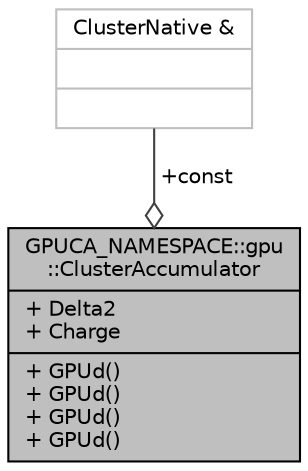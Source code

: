 digraph "GPUCA_NAMESPACE::gpu::ClusterAccumulator"
{
 // INTERACTIVE_SVG=YES
  bgcolor="transparent";
  edge [fontname="Helvetica",fontsize="10",labelfontname="Helvetica",labelfontsize="10"];
  node [fontname="Helvetica",fontsize="10",shape=record];
  Node1 [label="{GPUCA_NAMESPACE::gpu\l::ClusterAccumulator\n|+ Delta2\l+ Charge\l|+ GPUd()\l+ GPUd()\l+ GPUd()\l+ GPUd()\l}",height=0.2,width=0.4,color="black", fillcolor="grey75", style="filled", fontcolor="black"];
  Node2 -> Node1 [color="grey25",fontsize="10",style="solid",label=" +const" ,arrowhead="odiamond",fontname="Helvetica"];
  Node2 [label="{ClusterNative &\n||}",height=0.2,width=0.4,color="grey75"];
}
